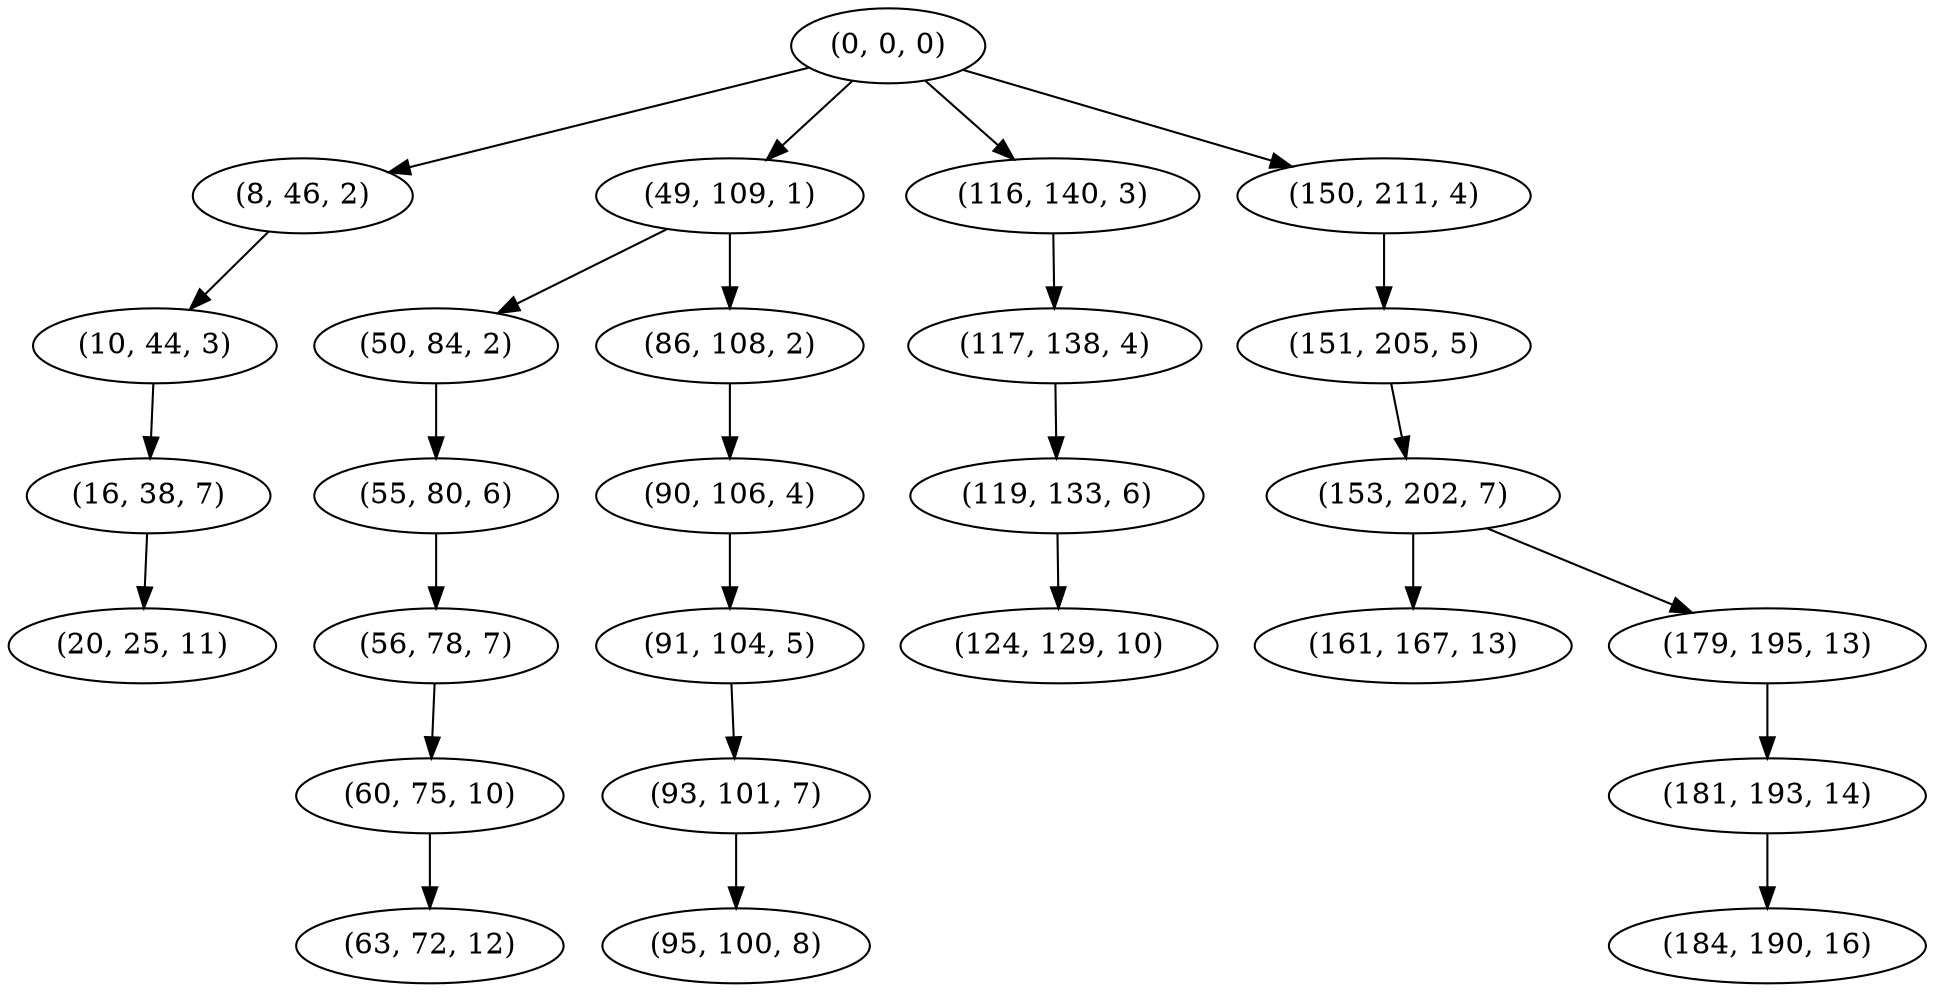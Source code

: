 digraph tree {
    "(0, 0, 0)";
    "(8, 46, 2)";
    "(10, 44, 3)";
    "(16, 38, 7)";
    "(20, 25, 11)";
    "(49, 109, 1)";
    "(50, 84, 2)";
    "(55, 80, 6)";
    "(56, 78, 7)";
    "(60, 75, 10)";
    "(63, 72, 12)";
    "(86, 108, 2)";
    "(90, 106, 4)";
    "(91, 104, 5)";
    "(93, 101, 7)";
    "(95, 100, 8)";
    "(116, 140, 3)";
    "(117, 138, 4)";
    "(119, 133, 6)";
    "(124, 129, 10)";
    "(150, 211, 4)";
    "(151, 205, 5)";
    "(153, 202, 7)";
    "(161, 167, 13)";
    "(179, 195, 13)";
    "(181, 193, 14)";
    "(184, 190, 16)";
    "(0, 0, 0)" -> "(8, 46, 2)";
    "(0, 0, 0)" -> "(49, 109, 1)";
    "(0, 0, 0)" -> "(116, 140, 3)";
    "(0, 0, 0)" -> "(150, 211, 4)";
    "(8, 46, 2)" -> "(10, 44, 3)";
    "(10, 44, 3)" -> "(16, 38, 7)";
    "(16, 38, 7)" -> "(20, 25, 11)";
    "(49, 109, 1)" -> "(50, 84, 2)";
    "(49, 109, 1)" -> "(86, 108, 2)";
    "(50, 84, 2)" -> "(55, 80, 6)";
    "(55, 80, 6)" -> "(56, 78, 7)";
    "(56, 78, 7)" -> "(60, 75, 10)";
    "(60, 75, 10)" -> "(63, 72, 12)";
    "(86, 108, 2)" -> "(90, 106, 4)";
    "(90, 106, 4)" -> "(91, 104, 5)";
    "(91, 104, 5)" -> "(93, 101, 7)";
    "(93, 101, 7)" -> "(95, 100, 8)";
    "(116, 140, 3)" -> "(117, 138, 4)";
    "(117, 138, 4)" -> "(119, 133, 6)";
    "(119, 133, 6)" -> "(124, 129, 10)";
    "(150, 211, 4)" -> "(151, 205, 5)";
    "(151, 205, 5)" -> "(153, 202, 7)";
    "(153, 202, 7)" -> "(161, 167, 13)";
    "(153, 202, 7)" -> "(179, 195, 13)";
    "(179, 195, 13)" -> "(181, 193, 14)";
    "(181, 193, 14)" -> "(184, 190, 16)";
}
